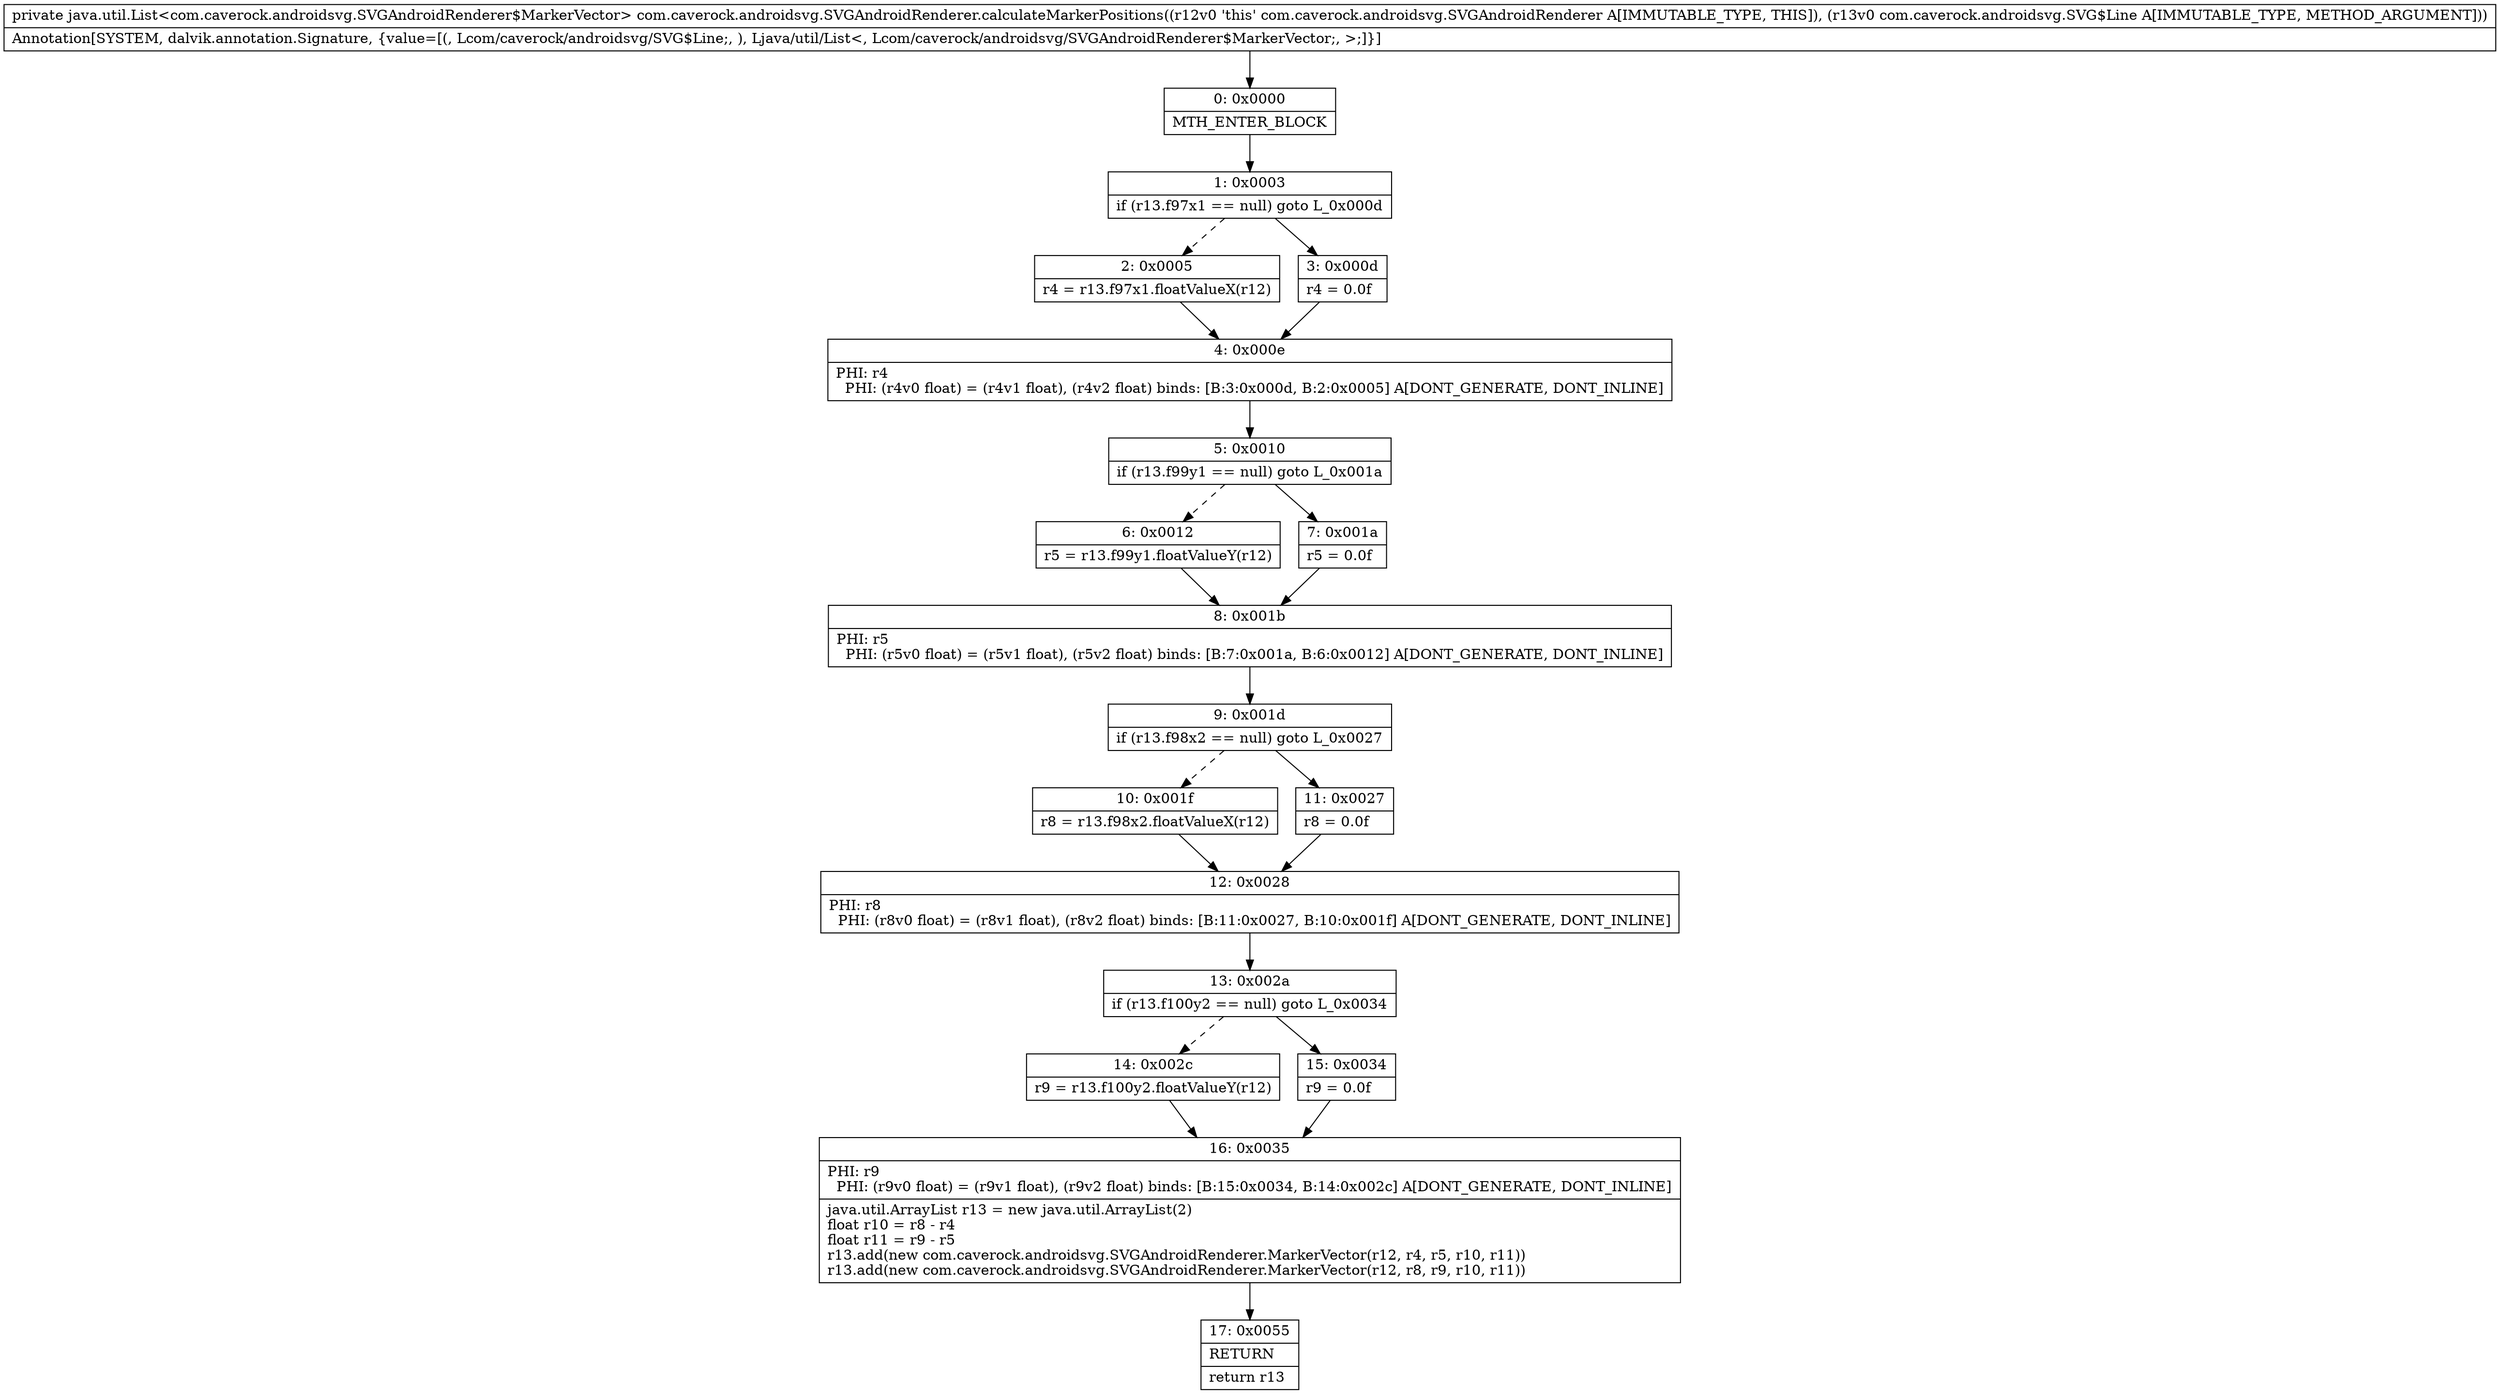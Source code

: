 digraph "CFG forcom.caverock.androidsvg.SVGAndroidRenderer.calculateMarkerPositions(Lcom\/caverock\/androidsvg\/SVG$Line;)Ljava\/util\/List;" {
Node_0 [shape=record,label="{0\:\ 0x0000|MTH_ENTER_BLOCK\l}"];
Node_1 [shape=record,label="{1\:\ 0x0003|if (r13.f97x1 == null) goto L_0x000d\l}"];
Node_2 [shape=record,label="{2\:\ 0x0005|r4 = r13.f97x1.floatValueX(r12)\l}"];
Node_3 [shape=record,label="{3\:\ 0x000d|r4 = 0.0f\l}"];
Node_4 [shape=record,label="{4\:\ 0x000e|PHI: r4 \l  PHI: (r4v0 float) = (r4v1 float), (r4v2 float) binds: [B:3:0x000d, B:2:0x0005] A[DONT_GENERATE, DONT_INLINE]\l}"];
Node_5 [shape=record,label="{5\:\ 0x0010|if (r13.f99y1 == null) goto L_0x001a\l}"];
Node_6 [shape=record,label="{6\:\ 0x0012|r5 = r13.f99y1.floatValueY(r12)\l}"];
Node_7 [shape=record,label="{7\:\ 0x001a|r5 = 0.0f\l}"];
Node_8 [shape=record,label="{8\:\ 0x001b|PHI: r5 \l  PHI: (r5v0 float) = (r5v1 float), (r5v2 float) binds: [B:7:0x001a, B:6:0x0012] A[DONT_GENERATE, DONT_INLINE]\l}"];
Node_9 [shape=record,label="{9\:\ 0x001d|if (r13.f98x2 == null) goto L_0x0027\l}"];
Node_10 [shape=record,label="{10\:\ 0x001f|r8 = r13.f98x2.floatValueX(r12)\l}"];
Node_11 [shape=record,label="{11\:\ 0x0027|r8 = 0.0f\l}"];
Node_12 [shape=record,label="{12\:\ 0x0028|PHI: r8 \l  PHI: (r8v0 float) = (r8v1 float), (r8v2 float) binds: [B:11:0x0027, B:10:0x001f] A[DONT_GENERATE, DONT_INLINE]\l}"];
Node_13 [shape=record,label="{13\:\ 0x002a|if (r13.f100y2 == null) goto L_0x0034\l}"];
Node_14 [shape=record,label="{14\:\ 0x002c|r9 = r13.f100y2.floatValueY(r12)\l}"];
Node_15 [shape=record,label="{15\:\ 0x0034|r9 = 0.0f\l}"];
Node_16 [shape=record,label="{16\:\ 0x0035|PHI: r9 \l  PHI: (r9v0 float) = (r9v1 float), (r9v2 float) binds: [B:15:0x0034, B:14:0x002c] A[DONT_GENERATE, DONT_INLINE]\l|java.util.ArrayList r13 = new java.util.ArrayList(2)\lfloat r10 = r8 \- r4\lfloat r11 = r9 \- r5\lr13.add(new com.caverock.androidsvg.SVGAndroidRenderer.MarkerVector(r12, r4, r5, r10, r11))\lr13.add(new com.caverock.androidsvg.SVGAndroidRenderer.MarkerVector(r12, r8, r9, r10, r11))\l}"];
Node_17 [shape=record,label="{17\:\ 0x0055|RETURN\l|return r13\l}"];
MethodNode[shape=record,label="{private java.util.List\<com.caverock.androidsvg.SVGAndroidRenderer$MarkerVector\> com.caverock.androidsvg.SVGAndroidRenderer.calculateMarkerPositions((r12v0 'this' com.caverock.androidsvg.SVGAndroidRenderer A[IMMUTABLE_TYPE, THIS]), (r13v0 com.caverock.androidsvg.SVG$Line A[IMMUTABLE_TYPE, METHOD_ARGUMENT]))  | Annotation[SYSTEM, dalvik.annotation.Signature, \{value=[(, Lcom\/caverock\/androidsvg\/SVG$Line;, ), Ljava\/util\/List\<, Lcom\/caverock\/androidsvg\/SVGAndroidRenderer$MarkerVector;, \>;]\}]\l}"];
MethodNode -> Node_0;
Node_0 -> Node_1;
Node_1 -> Node_2[style=dashed];
Node_1 -> Node_3;
Node_2 -> Node_4;
Node_3 -> Node_4;
Node_4 -> Node_5;
Node_5 -> Node_6[style=dashed];
Node_5 -> Node_7;
Node_6 -> Node_8;
Node_7 -> Node_8;
Node_8 -> Node_9;
Node_9 -> Node_10[style=dashed];
Node_9 -> Node_11;
Node_10 -> Node_12;
Node_11 -> Node_12;
Node_12 -> Node_13;
Node_13 -> Node_14[style=dashed];
Node_13 -> Node_15;
Node_14 -> Node_16;
Node_15 -> Node_16;
Node_16 -> Node_17;
}

